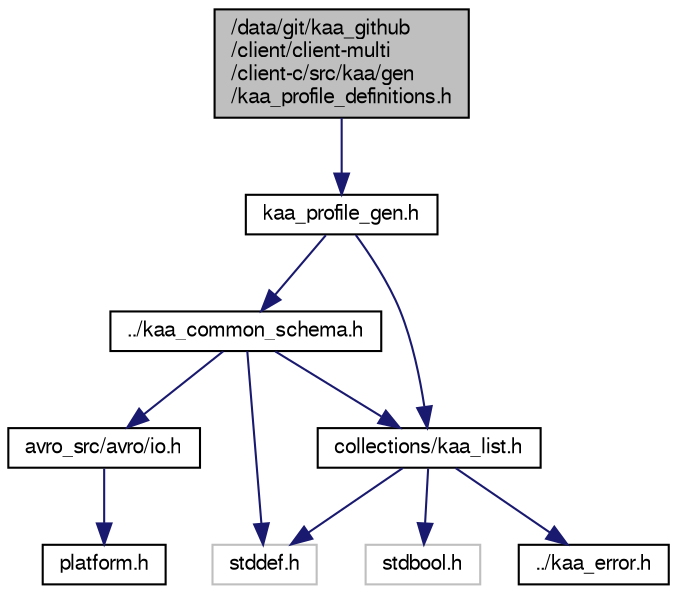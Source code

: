 digraph "/data/git/kaa_github/client/client-multi/client-c/src/kaa/gen/kaa_profile_definitions.h"
{
  bgcolor="transparent";
  edge [fontname="FreeSans",fontsize="10",labelfontname="FreeSans",labelfontsize="10"];
  node [fontname="FreeSans",fontsize="10",shape=record];
  Node1 [label="/data/git/kaa_github\l/client/client-multi\l/client-c/src/kaa/gen\l/kaa_profile_definitions.h",height=0.2,width=0.4,color="black", fillcolor="grey75", style="filled" fontcolor="black"];
  Node1 -> Node2 [color="midnightblue",fontsize="10",style="solid",fontname="FreeSans"];
  Node2 [label="kaa_profile_gen.h",height=0.2,width=0.4,color="black",URL="$kaa__profile__gen_8h.html"];
  Node2 -> Node3 [color="midnightblue",fontsize="10",style="solid",fontname="FreeSans"];
  Node3 [label="../kaa_common_schema.h",height=0.2,width=0.4,color="black",URL="$kaa__common__schema_8h.html"];
  Node3 -> Node4 [color="midnightblue",fontsize="10",style="solid",fontname="FreeSans"];
  Node4 [label="stddef.h",height=0.2,width=0.4,color="grey75"];
  Node3 -> Node5 [color="midnightblue",fontsize="10",style="solid",fontname="FreeSans"];
  Node5 [label="avro_src/avro/io.h",height=0.2,width=0.4,color="black",URL="$io_8h.html"];
  Node5 -> Node6 [color="midnightblue",fontsize="10",style="solid",fontname="FreeSans"];
  Node6 [label="platform.h",height=0.2,width=0.4,color="black",URL="$avro__src_2avro_2platform_8h.html"];
  Node3 -> Node7 [color="midnightblue",fontsize="10",style="solid",fontname="FreeSans"];
  Node7 [label="collections/kaa_list.h",height=0.2,width=0.4,color="black",URL="$kaa__list_8h.html"];
  Node7 -> Node8 [color="midnightblue",fontsize="10",style="solid",fontname="FreeSans"];
  Node8 [label="stdbool.h",height=0.2,width=0.4,color="grey75"];
  Node7 -> Node4 [color="midnightblue",fontsize="10",style="solid",fontname="FreeSans"];
  Node7 -> Node9 [color="midnightblue",fontsize="10",style="solid",fontname="FreeSans"];
  Node9 [label="../kaa_error.h",height=0.2,width=0.4,color="black",URL="$kaa__error_8h.html",tooltip="Kaa error codes. "];
  Node2 -> Node7 [color="midnightblue",fontsize="10",style="solid",fontname="FreeSans"];
}
